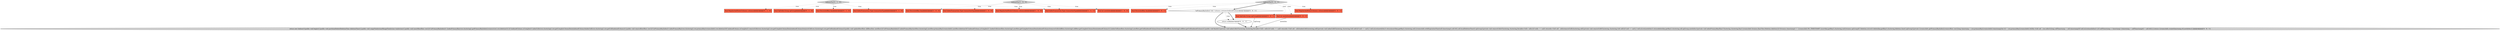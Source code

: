 digraph {
8 [style = filled, label = "final OpOrder.Group opGroup@@@2@@@['0', '1', '0']", fillcolor = tomato, shape = box image = "AAA0AAABBB2BBB"];
14 [style = filled, label = "!isPrimaryKeyIndex() && !columns.contains(indexedColumn)@@@3@@@['0', '0', '1']", fillcolor = white, shape = diamond image = "AAA0AAABBB3BBB"];
10 [style = filled, label = "final DecoratedKey key@@@2@@@['0', '1', '0']", fillcolor = tomato, shape = box image = "AAA0AAABBB2BBB"];
5 [style = filled, label = "final IndexTransaction.Type transactionType@@@2@@@['1', '1', '1']", fillcolor = tomato, shape = box image = "AAA0AAABBB1BBB"];
6 [style = filled, label = "indexerFor['0', '1', '0']", fillcolor = lightgray, shape = diamond image = "AAA0AAABBB2BBB"];
3 [style = filled, label = "final int nowInSec@@@2@@@['1', '0', '0']", fillcolor = tomato, shape = box image = "AAA0AAABBB1BBB"];
9 [style = filled, label = "final IndexTransaction.Type transactionType@@@2@@@['0', '1', '0']", fillcolor = tomato, shape = box image = "AAA0AAABBB2BBB"];
2 [style = filled, label = "indexerFor['1', '0', '0']", fillcolor = lightgray, shape = diamond image = "AAA0AAABBB1BBB"];
12 [style = filled, label = "return null@@@3@@@['0', '0', '1']", fillcolor = white, shape = ellipse image = "AAA0AAABBB3BBB"];
15 [style = filled, label = "final RegularAndStaticColumns columns@@@2@@@['0', '0', '1']", fillcolor = tomato, shape = box image = "AAA0AAABBB3BBB"];
11 [style = filled, label = "final OpOrder.Group opGroup@@@2@@@['0', '0', '1']", fillcolor = tomato, shape = box image = "AAA0AAABBB3BBB"];
16 [style = filled, label = "indexerFor['0', '0', '1']", fillcolor = lightgray, shape = diamond image = "AAA0AAABBB3BBB"];
7 [style = filled, label = "final RegularAndStaticColumns columns@@@2@@@['0', '1', '0']", fillcolor = tomato, shape = box image = "AAA0AAABBB2BBB"];
13 [style = filled, label = "final DecoratedKey key@@@2@@@['0', '0', '1']", fillcolor = tomato, shape = box image = "AAA0AAABBB3BBB"];
17 [style = filled, label = "final int nowInSec@@@2@@@['0', '0', '1']", fillcolor = tomato, shape = box image = "AAA0AAABBB3BBB"];
18 [style = filled, label = "return new Indexer(){public void begin(){}public void partitionDelete(DeletionTime deletionTime){}public void rangeTombstone(RangeTombstone tombstone){}public void insertRow(Row row){if (isPrimaryKeyIndex()) {indexPrimaryKey(row.clustering(),getPrimaryKeyIndexLiveness(row),row.deletion())}{if (indexedColumn.isComplex()) indexCells(row.clustering(),row.getComplexColumnData(indexedColumn))indexCell(row.clustering(),row.getCell(indexedColumn))}}public void removeRow(Row row){if (isPrimaryKeyIndex()) indexPrimaryKey(row.clustering(),row.primaryKeyLivenessInfo(),row.deletion())if (indexedColumn.isComplex()) removeCells(row.clustering(),row.getComplexColumnData(indexedColumn))removeCell(row.clustering(),row.getCell(indexedColumn))}public void updateRow(Row oldRow,Row newRow){if (isPrimaryKeyIndex()) indexPrimaryKey(newRow.clustering(),newRow.primaryKeyLivenessInfo(),newRow.deletion())if (indexedColumn.isComplex()) {indexCells(newRow.clustering(),newRow.getComplexColumnData(indexedColumn))removeCells(oldRow.clustering(),oldRow.getComplexColumnData(indexedColumn))}{indexCell(newRow.clustering(),newRow.getCell(indexedColumn))removeCell(oldRow.clustering(),oldRow.getCell(indexedColumn))}}public void finish(){}private void indexCells(Clustering clustering,Iterable<Cell> cells){if (cells == null) returnfor (Cell cell : cells)indexCell(clustering,cell)}private void indexCell(Clustering clustering,Cell cell){if (cell == null || !cell.isLive(nowInSec)) returninsert(key.getKey(),clustering,cell,LivenessInfo.withExpirationTime(cell.timestamp(),cell.ttl(),cell.localDeletionTime()),opGroup)}private void removeCells(Clustering clustering,Iterable<Cell> cells){if (cells == null) returnfor (Cell cell : cells)removeCell(clustering,cell)}private void removeCell(Clustering clustering,Cell cell){if (cell == null || !cell.isLive(nowInSec)) returndelete(key.getKey(),clustering,cell,opGroup,nowInSec)}private void indexPrimaryKey(final Clustering clustering,final LivenessInfo liveness,final Row.Deletion deletion){if (liveness.timestamp() != LivenessInfo.NO_TIMESTAMP) insert(key.getKey(),clustering,null,liveness,opGroup)if (!deletion.isLive()) delete(key.getKey(),clustering,deletion.time(),opGroup)}private LivenessInfo getPrimaryKeyIndexLiveness(Row row){long timestamp = row.primaryKeyLivenessInfo().timestamp()int ttl = row.primaryKeyLivenessInfo().ttl()for (Cell cell : row.cells()){long cellTimestamp = cell.timestamp()if (cell.isLive(nowInSec)) {if (cellTimestamp > timestamp) {timestamp = cellTimestampttl = cell.ttl()}}}return LivenessInfo.create(timestamp,ttl,nowInSec)}}@@@4@@@['0', '0', '1']", fillcolor = lightgray, shape = ellipse image = "AAA0AAABBB3BBB"];
4 [style = filled, label = "final DecoratedKey key@@@2@@@['1', '0', '0']", fillcolor = tomato, shape = box image = "AAA0AAABBB1BBB"];
1 [style = filled, label = "final IndexTransaction.Type transactionType@@@2@@@['1', '0', '0']", fillcolor = tomato, shape = box image = "AAA0AAABBB1BBB"];
0 [style = filled, label = "final RegularAndStaticColumns columns@@@2@@@['1', '0', '0']", fillcolor = tomato, shape = box image = "AAA0AAABBB1BBB"];
2->3 [style = dotted, label="true"];
2->4 [style = dotted, label="true"];
14->18 [style = bold, label=""];
6->7 [style = dotted, label="true"];
11->18 [style = solid, label="opGroup"];
2->5 [style = dotted, label="true"];
14->12 [style = bold, label=""];
16->13 [style = dotted, label="true"];
14->12 [style = dotted, label="true"];
16->15 [style = dotted, label="true"];
2->1 [style = dotted, label="true"];
6->5 [style = dotted, label="true"];
6->8 [style = dotted, label="true"];
6->10 [style = dotted, label="true"];
16->14 [style = bold, label=""];
12->18 [style = bold, label=""];
16->11 [style = dotted, label="true"];
6->9 [style = dotted, label="true"];
2->0 [style = dotted, label="true"];
16->5 [style = dotted, label="true"];
16->17 [style = dotted, label="true"];
17->18 [style = solid, label="nowInSec"];
}
